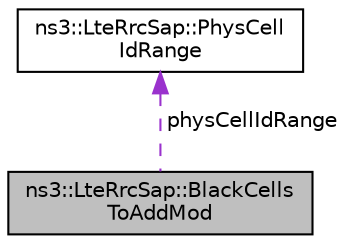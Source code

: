 digraph "ns3::LteRrcSap::BlackCellsToAddMod"
{
 // LATEX_PDF_SIZE
  edge [fontname="Helvetica",fontsize="10",labelfontname="Helvetica",labelfontsize="10"];
  node [fontname="Helvetica",fontsize="10",shape=record];
  Node1 [label="ns3::LteRrcSap::BlackCells\lToAddMod",height=0.2,width=0.4,color="black", fillcolor="grey75", style="filled", fontcolor="black",tooltip="BlackCellsToAddMod structure."];
  Node2 -> Node1 [dir="back",color="darkorchid3",fontsize="10",style="dashed",label=" physCellIdRange" ,fontname="Helvetica"];
  Node2 [label="ns3::LteRrcSap::PhysCell\lIdRange",height=0.2,width=0.4,color="black", fillcolor="white", style="filled",URL="$structns3_1_1_lte_rrc_sap_1_1_phys_cell_id_range.html",tooltip="PhysCellIdRange structure."];
}
